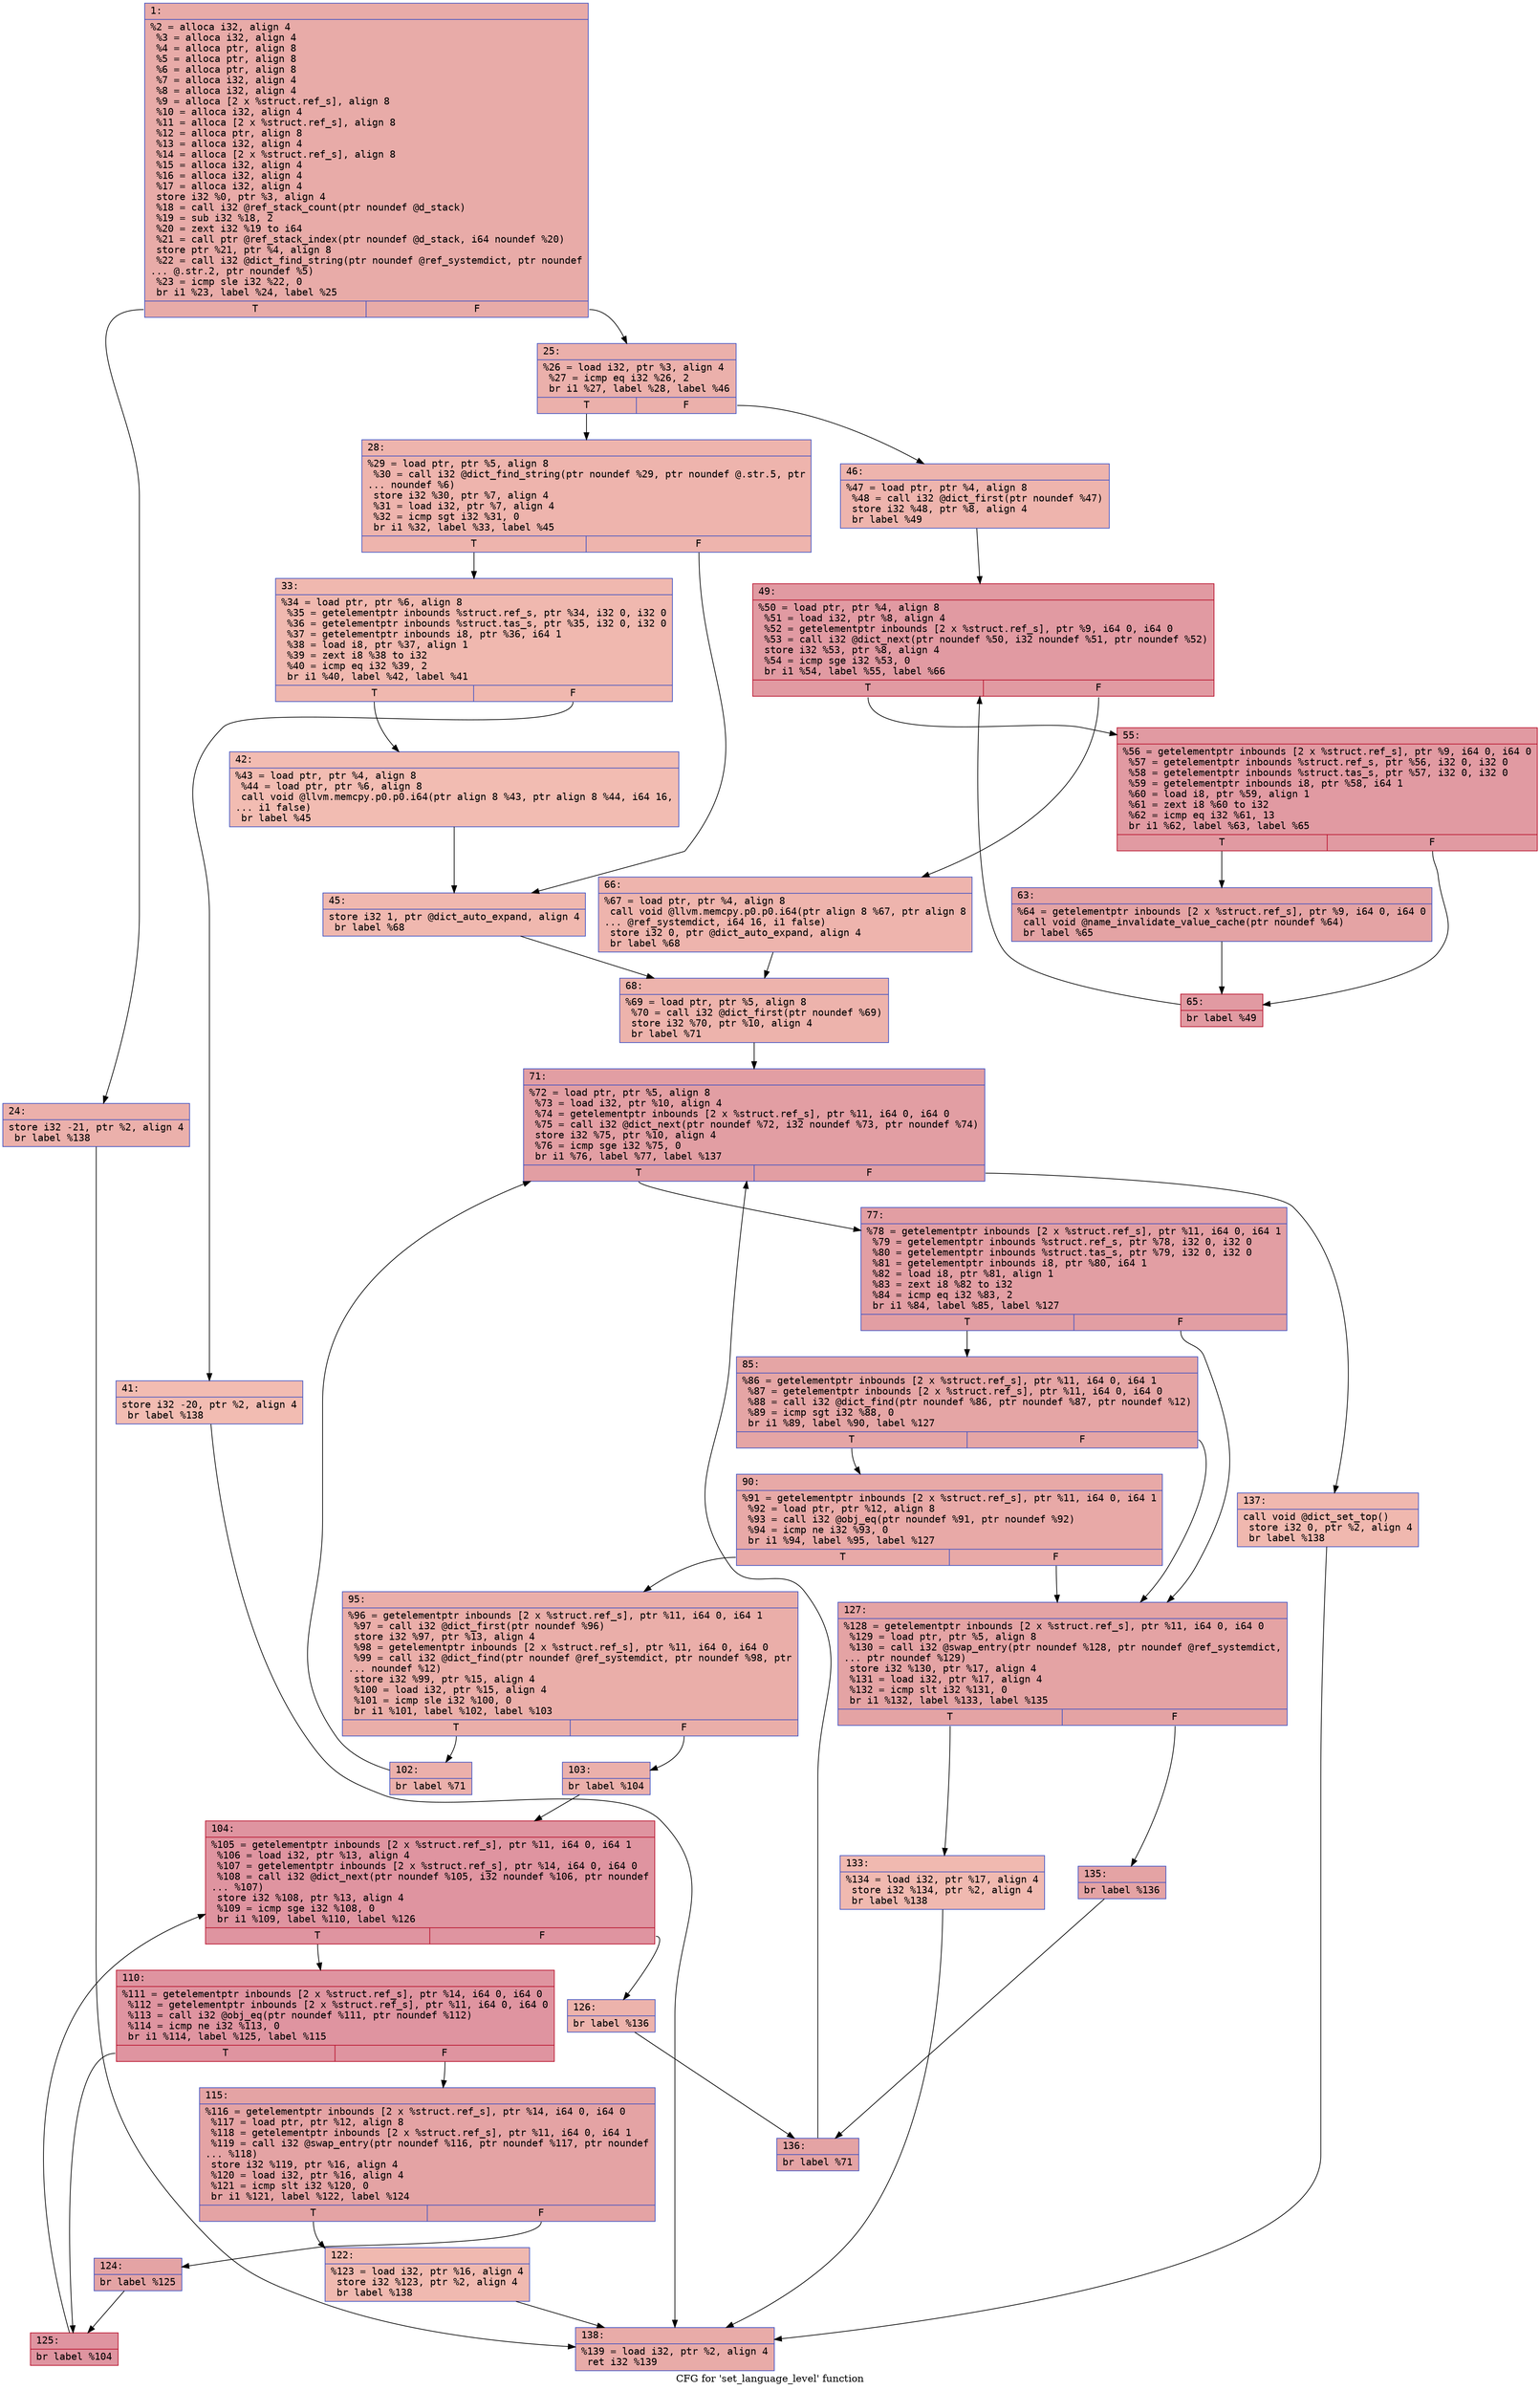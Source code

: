 digraph "CFG for 'set_language_level' function" {
	label="CFG for 'set_language_level' function";

	Node0x600000e46da0 [shape=record,color="#3d50c3ff", style=filled, fillcolor="#cc403a70" fontname="Courier",label="{1:\l|  %2 = alloca i32, align 4\l  %3 = alloca i32, align 4\l  %4 = alloca ptr, align 8\l  %5 = alloca ptr, align 8\l  %6 = alloca ptr, align 8\l  %7 = alloca i32, align 4\l  %8 = alloca i32, align 4\l  %9 = alloca [2 x %struct.ref_s], align 8\l  %10 = alloca i32, align 4\l  %11 = alloca [2 x %struct.ref_s], align 8\l  %12 = alloca ptr, align 8\l  %13 = alloca i32, align 4\l  %14 = alloca [2 x %struct.ref_s], align 8\l  %15 = alloca i32, align 4\l  %16 = alloca i32, align 4\l  %17 = alloca i32, align 4\l  store i32 %0, ptr %3, align 4\l  %18 = call i32 @ref_stack_count(ptr noundef @d_stack)\l  %19 = sub i32 %18, 2\l  %20 = zext i32 %19 to i64\l  %21 = call ptr @ref_stack_index(ptr noundef @d_stack, i64 noundef %20)\l  store ptr %21, ptr %4, align 8\l  %22 = call i32 @dict_find_string(ptr noundef @ref_systemdict, ptr noundef\l... @.str.2, ptr noundef %5)\l  %23 = icmp sle i32 %22, 0\l  br i1 %23, label %24, label %25\l|{<s0>T|<s1>F}}"];
	Node0x600000e46da0:s0 -> Node0x600000e46df0[tooltip="1 -> 24\nProbability 50.00%" ];
	Node0x600000e46da0:s1 -> Node0x600000e46e40[tooltip="1 -> 25\nProbability 50.00%" ];
	Node0x600000e46df0 [shape=record,color="#3d50c3ff", style=filled, fillcolor="#d24b4070" fontname="Courier",label="{24:\l|  store i32 -21, ptr %2, align 4\l  br label %138\l}"];
	Node0x600000e46df0 -> Node0x600000e47840[tooltip="24 -> 138\nProbability 100.00%" ];
	Node0x600000e46e40 [shape=record,color="#3d50c3ff", style=filled, fillcolor="#d24b4070" fontname="Courier",label="{25:\l|  %26 = load i32, ptr %3, align 4\l  %27 = icmp eq i32 %26, 2\l  br i1 %27, label %28, label %46\l|{<s0>T|<s1>F}}"];
	Node0x600000e46e40:s0 -> Node0x600000e46e90[tooltip="25 -> 28\nProbability 50.00%" ];
	Node0x600000e46e40:s1 -> Node0x600000e47020[tooltip="25 -> 46\nProbability 50.00%" ];
	Node0x600000e46e90 [shape=record,color="#3d50c3ff", style=filled, fillcolor="#d8564670" fontname="Courier",label="{28:\l|  %29 = load ptr, ptr %5, align 8\l  %30 = call i32 @dict_find_string(ptr noundef %29, ptr noundef @.str.5, ptr\l... noundef %6)\l  store i32 %30, ptr %7, align 4\l  %31 = load i32, ptr %7, align 4\l  %32 = icmp sgt i32 %31, 0\l  br i1 %32, label %33, label %45\l|{<s0>T|<s1>F}}"];
	Node0x600000e46e90:s0 -> Node0x600000e46ee0[tooltip="28 -> 33\nProbability 62.50%" ];
	Node0x600000e46e90:s1 -> Node0x600000e46fd0[tooltip="28 -> 45\nProbability 37.50%" ];
	Node0x600000e46ee0 [shape=record,color="#3d50c3ff", style=filled, fillcolor="#dc5d4a70" fontname="Courier",label="{33:\l|  %34 = load ptr, ptr %6, align 8\l  %35 = getelementptr inbounds %struct.ref_s, ptr %34, i32 0, i32 0\l  %36 = getelementptr inbounds %struct.tas_s, ptr %35, i32 0, i32 0\l  %37 = getelementptr inbounds i8, ptr %36, i64 1\l  %38 = load i8, ptr %37, align 1\l  %39 = zext i8 %38 to i32\l  %40 = icmp eq i32 %39, 2\l  br i1 %40, label %42, label %41\l|{<s0>T|<s1>F}}"];
	Node0x600000e46ee0:s0 -> Node0x600000e46f80[tooltip="33 -> 42\nProbability 50.00%" ];
	Node0x600000e46ee0:s1 -> Node0x600000e46f30[tooltip="33 -> 41\nProbability 50.00%" ];
	Node0x600000e46f30 [shape=record,color="#3d50c3ff", style=filled, fillcolor="#e1675170" fontname="Courier",label="{41:\l|  store i32 -20, ptr %2, align 4\l  br label %138\l}"];
	Node0x600000e46f30 -> Node0x600000e47840[tooltip="41 -> 138\nProbability 100.00%" ];
	Node0x600000e46f80 [shape=record,color="#3d50c3ff", style=filled, fillcolor="#e1675170" fontname="Courier",label="{42:\l|  %43 = load ptr, ptr %4, align 8\l  %44 = load ptr, ptr %6, align 8\l  call void @llvm.memcpy.p0.p0.i64(ptr align 8 %43, ptr align 8 %44, i64 16,\l... i1 false)\l  br label %45\l}"];
	Node0x600000e46f80 -> Node0x600000e46fd0[tooltip="42 -> 45\nProbability 100.00%" ];
	Node0x600000e46fd0 [shape=record,color="#3d50c3ff", style=filled, fillcolor="#dc5d4a70" fontname="Courier",label="{45:\l|  store i32 1, ptr @dict_auto_expand, align 4\l  br label %68\l}"];
	Node0x600000e46fd0 -> Node0x600000e47200[tooltip="45 -> 68\nProbability 100.00%" ];
	Node0x600000e47020 [shape=record,color="#3d50c3ff", style=filled, fillcolor="#d8564670" fontname="Courier",label="{46:\l|  %47 = load ptr, ptr %4, align 8\l  %48 = call i32 @dict_first(ptr noundef %47)\l  store i32 %48, ptr %8, align 4\l  br label %49\l}"];
	Node0x600000e47020 -> Node0x600000e47070[tooltip="46 -> 49\nProbability 100.00%" ];
	Node0x600000e47070 [shape=record,color="#b70d28ff", style=filled, fillcolor="#bb1b2c70" fontname="Courier",label="{49:\l|  %50 = load ptr, ptr %4, align 8\l  %51 = load i32, ptr %8, align 4\l  %52 = getelementptr inbounds [2 x %struct.ref_s], ptr %9, i64 0, i64 0\l  %53 = call i32 @dict_next(ptr noundef %50, i32 noundef %51, ptr noundef %52)\l  store i32 %53, ptr %8, align 4\l  %54 = icmp sge i32 %53, 0\l  br i1 %54, label %55, label %66\l|{<s0>T|<s1>F}}"];
	Node0x600000e47070:s0 -> Node0x600000e470c0[tooltip="49 -> 55\nProbability 96.88%" ];
	Node0x600000e47070:s1 -> Node0x600000e471b0[tooltip="49 -> 66\nProbability 3.12%" ];
	Node0x600000e470c0 [shape=record,color="#b70d28ff", style=filled, fillcolor="#bb1b2c70" fontname="Courier",label="{55:\l|  %56 = getelementptr inbounds [2 x %struct.ref_s], ptr %9, i64 0, i64 0\l  %57 = getelementptr inbounds %struct.ref_s, ptr %56, i32 0, i32 0\l  %58 = getelementptr inbounds %struct.tas_s, ptr %57, i32 0, i32 0\l  %59 = getelementptr inbounds i8, ptr %58, i64 1\l  %60 = load i8, ptr %59, align 1\l  %61 = zext i8 %60 to i32\l  %62 = icmp eq i32 %61, 13\l  br i1 %62, label %63, label %65\l|{<s0>T|<s1>F}}"];
	Node0x600000e470c0:s0 -> Node0x600000e47110[tooltip="55 -> 63\nProbability 50.00%" ];
	Node0x600000e470c0:s1 -> Node0x600000e47160[tooltip="55 -> 65\nProbability 50.00%" ];
	Node0x600000e47110 [shape=record,color="#3d50c3ff", style=filled, fillcolor="#c32e3170" fontname="Courier",label="{63:\l|  %64 = getelementptr inbounds [2 x %struct.ref_s], ptr %9, i64 0, i64 0\l  call void @name_invalidate_value_cache(ptr noundef %64)\l  br label %65\l}"];
	Node0x600000e47110 -> Node0x600000e47160[tooltip="63 -> 65\nProbability 100.00%" ];
	Node0x600000e47160 [shape=record,color="#b70d28ff", style=filled, fillcolor="#bb1b2c70" fontname="Courier",label="{65:\l|  br label %49\l}"];
	Node0x600000e47160 -> Node0x600000e47070[tooltip="65 -> 49\nProbability 100.00%" ];
	Node0x600000e471b0 [shape=record,color="#3d50c3ff", style=filled, fillcolor="#d8564670" fontname="Courier",label="{66:\l|  %67 = load ptr, ptr %4, align 8\l  call void @llvm.memcpy.p0.p0.i64(ptr align 8 %67, ptr align 8\l... @ref_systemdict, i64 16, i1 false)\l  store i32 0, ptr @dict_auto_expand, align 4\l  br label %68\l}"];
	Node0x600000e471b0 -> Node0x600000e47200[tooltip="66 -> 68\nProbability 100.00%" ];
	Node0x600000e47200 [shape=record,color="#3d50c3ff", style=filled, fillcolor="#d6524470" fontname="Courier",label="{68:\l|  %69 = load ptr, ptr %5, align 8\l  %70 = call i32 @dict_first(ptr noundef %69)\l  store i32 %70, ptr %10, align 4\l  br label %71\l}"];
	Node0x600000e47200 -> Node0x600000e47250[tooltip="68 -> 71\nProbability 100.00%" ];
	Node0x600000e47250 [shape=record,color="#3d50c3ff", style=filled, fillcolor="#be242e70" fontname="Courier",label="{71:\l|  %72 = load ptr, ptr %5, align 8\l  %73 = load i32, ptr %10, align 4\l  %74 = getelementptr inbounds [2 x %struct.ref_s], ptr %11, i64 0, i64 0\l  %75 = call i32 @dict_next(ptr noundef %72, i32 noundef %73, ptr noundef %74)\l  store i32 %75, ptr %10, align 4\l  %76 = icmp sge i32 %75, 0\l  br i1 %76, label %77, label %137\l|{<s0>T|<s1>F}}"];
	Node0x600000e47250:s0 -> Node0x600000e472a0[tooltip="71 -> 77\nProbability 96.88%" ];
	Node0x600000e47250:s1 -> Node0x600000e477f0[tooltip="71 -> 137\nProbability 3.12%" ];
	Node0x600000e472a0 [shape=record,color="#3d50c3ff", style=filled, fillcolor="#be242e70" fontname="Courier",label="{77:\l|  %78 = getelementptr inbounds [2 x %struct.ref_s], ptr %11, i64 0, i64 1\l  %79 = getelementptr inbounds %struct.ref_s, ptr %78, i32 0, i32 0\l  %80 = getelementptr inbounds %struct.tas_s, ptr %79, i32 0, i32 0\l  %81 = getelementptr inbounds i8, ptr %80, i64 1\l  %82 = load i8, ptr %81, align 1\l  %83 = zext i8 %82 to i32\l  %84 = icmp eq i32 %83, 2\l  br i1 %84, label %85, label %127\l|{<s0>T|<s1>F}}"];
	Node0x600000e472a0:s0 -> Node0x600000e472f0[tooltip="77 -> 85\nProbability 50.00%" ];
	Node0x600000e472a0:s1 -> Node0x600000e476b0[tooltip="77 -> 127\nProbability 50.00%" ];
	Node0x600000e472f0 [shape=record,color="#3d50c3ff", style=filled, fillcolor="#c5333470" fontname="Courier",label="{85:\l|  %86 = getelementptr inbounds [2 x %struct.ref_s], ptr %11, i64 0, i64 1\l  %87 = getelementptr inbounds [2 x %struct.ref_s], ptr %11, i64 0, i64 0\l  %88 = call i32 @dict_find(ptr noundef %86, ptr noundef %87, ptr noundef %12)\l  %89 = icmp sgt i32 %88, 0\l  br i1 %89, label %90, label %127\l|{<s0>T|<s1>F}}"];
	Node0x600000e472f0:s0 -> Node0x600000e47340[tooltip="85 -> 90\nProbability 62.50%" ];
	Node0x600000e472f0:s1 -> Node0x600000e476b0[tooltip="85 -> 127\nProbability 37.50%" ];
	Node0x600000e47340 [shape=record,color="#3d50c3ff", style=filled, fillcolor="#ca3b3770" fontname="Courier",label="{90:\l|  %91 = getelementptr inbounds [2 x %struct.ref_s], ptr %11, i64 0, i64 1\l  %92 = load ptr, ptr %12, align 8\l  %93 = call i32 @obj_eq(ptr noundef %91, ptr noundef %92)\l  %94 = icmp ne i32 %93, 0\l  br i1 %94, label %95, label %127\l|{<s0>T|<s1>F}}"];
	Node0x600000e47340:s0 -> Node0x600000e47390[tooltip="90 -> 95\nProbability 62.50%" ];
	Node0x600000e47340:s1 -> Node0x600000e476b0[tooltip="90 -> 127\nProbability 37.50%" ];
	Node0x600000e47390 [shape=record,color="#3d50c3ff", style=filled, fillcolor="#d0473d70" fontname="Courier",label="{95:\l|  %96 = getelementptr inbounds [2 x %struct.ref_s], ptr %11, i64 0, i64 1\l  %97 = call i32 @dict_first(ptr noundef %96)\l  store i32 %97, ptr %13, align 4\l  %98 = getelementptr inbounds [2 x %struct.ref_s], ptr %11, i64 0, i64 0\l  %99 = call i32 @dict_find(ptr noundef @ref_systemdict, ptr noundef %98, ptr\l... noundef %12)\l  store i32 %99, ptr %15, align 4\l  %100 = load i32, ptr %15, align 4\l  %101 = icmp sle i32 %100, 0\l  br i1 %101, label %102, label %103\l|{<s0>T|<s1>F}}"];
	Node0x600000e47390:s0 -> Node0x600000e473e0[tooltip="95 -> 102\nProbability 50.00%" ];
	Node0x600000e47390:s1 -> Node0x600000e47430[tooltip="95 -> 103\nProbability 50.00%" ];
	Node0x600000e473e0 [shape=record,color="#3d50c3ff", style=filled, fillcolor="#d24b4070" fontname="Courier",label="{102:\l|  br label %71\l}"];
	Node0x600000e473e0 -> Node0x600000e47250[tooltip="102 -> 71\nProbability 100.00%" ];
	Node0x600000e47430 [shape=record,color="#3d50c3ff", style=filled, fillcolor="#d24b4070" fontname="Courier",label="{103:\l|  br label %104\l}"];
	Node0x600000e47430 -> Node0x600000e47480[tooltip="103 -> 104\nProbability 100.00%" ];
	Node0x600000e47480 [shape=record,color="#b70d28ff", style=filled, fillcolor="#b70d2870" fontname="Courier",label="{104:\l|  %105 = getelementptr inbounds [2 x %struct.ref_s], ptr %11, i64 0, i64 1\l  %106 = load i32, ptr %13, align 4\l  %107 = getelementptr inbounds [2 x %struct.ref_s], ptr %14, i64 0, i64 0\l  %108 = call i32 @dict_next(ptr noundef %105, i32 noundef %106, ptr noundef\l... %107)\l  store i32 %108, ptr %13, align 4\l  %109 = icmp sge i32 %108, 0\l  br i1 %109, label %110, label %126\l|{<s0>T|<s1>F}}"];
	Node0x600000e47480:s0 -> Node0x600000e474d0[tooltip="104 -> 110\nProbability 96.88%" ];
	Node0x600000e47480:s1 -> Node0x600000e47660[tooltip="104 -> 126\nProbability 3.12%" ];
	Node0x600000e474d0 [shape=record,color="#b70d28ff", style=filled, fillcolor="#b70d2870" fontname="Courier",label="{110:\l|  %111 = getelementptr inbounds [2 x %struct.ref_s], ptr %14, i64 0, i64 0\l  %112 = getelementptr inbounds [2 x %struct.ref_s], ptr %11, i64 0, i64 0\l  %113 = call i32 @obj_eq(ptr noundef %111, ptr noundef %112)\l  %114 = icmp ne i32 %113, 0\l  br i1 %114, label %125, label %115\l|{<s0>T|<s1>F}}"];
	Node0x600000e474d0:s0 -> Node0x600000e47610[tooltip="110 -> 125\nProbability 62.50%" ];
	Node0x600000e474d0:s1 -> Node0x600000e47520[tooltip="110 -> 115\nProbability 37.50%" ];
	Node0x600000e47520 [shape=record,color="#3d50c3ff", style=filled, fillcolor="#c32e3170" fontname="Courier",label="{115:\l|  %116 = getelementptr inbounds [2 x %struct.ref_s], ptr %14, i64 0, i64 0\l  %117 = load ptr, ptr %12, align 8\l  %118 = getelementptr inbounds [2 x %struct.ref_s], ptr %11, i64 0, i64 1\l  %119 = call i32 @swap_entry(ptr noundef %116, ptr noundef %117, ptr noundef\l... %118)\l  store i32 %119, ptr %16, align 4\l  %120 = load i32, ptr %16, align 4\l  %121 = icmp slt i32 %120, 0\l  br i1 %121, label %122, label %124\l|{<s0>T|<s1>F}}"];
	Node0x600000e47520:s0 -> Node0x600000e47570[tooltip="115 -> 122\nProbability 3.12%" ];
	Node0x600000e47520:s1 -> Node0x600000e475c0[tooltip="115 -> 124\nProbability 96.88%" ];
	Node0x600000e47570 [shape=record,color="#3d50c3ff", style=filled, fillcolor="#de614d70" fontname="Courier",label="{122:\l|  %123 = load i32, ptr %16, align 4\l  store i32 %123, ptr %2, align 4\l  br label %138\l}"];
	Node0x600000e47570 -> Node0x600000e47840[tooltip="122 -> 138\nProbability 100.00%" ];
	Node0x600000e475c0 [shape=record,color="#3d50c3ff", style=filled, fillcolor="#c32e3170" fontname="Courier",label="{124:\l|  br label %125\l}"];
	Node0x600000e475c0 -> Node0x600000e47610[tooltip="124 -> 125\nProbability 100.00%" ];
	Node0x600000e47610 [shape=record,color="#b70d28ff", style=filled, fillcolor="#b70d2870" fontname="Courier",label="{125:\l|  br label %104\l}"];
	Node0x600000e47610 -> Node0x600000e47480[tooltip="125 -> 104\nProbability 100.00%" ];
	Node0x600000e47660 [shape=record,color="#3d50c3ff", style=filled, fillcolor="#d6524470" fontname="Courier",label="{126:\l|  br label %136\l}"];
	Node0x600000e47660 -> Node0x600000e477a0[tooltip="126 -> 136\nProbability 100.00%" ];
	Node0x600000e476b0 [shape=record,color="#3d50c3ff", style=filled, fillcolor="#c32e3170" fontname="Courier",label="{127:\l|  %128 = getelementptr inbounds [2 x %struct.ref_s], ptr %11, i64 0, i64 0\l  %129 = load ptr, ptr %5, align 8\l  %130 = call i32 @swap_entry(ptr noundef %128, ptr noundef @ref_systemdict,\l... ptr noundef %129)\l  store i32 %130, ptr %17, align 4\l  %131 = load i32, ptr %17, align 4\l  %132 = icmp slt i32 %131, 0\l  br i1 %132, label %133, label %135\l|{<s0>T|<s1>F}}"];
	Node0x600000e476b0:s0 -> Node0x600000e47700[tooltip="127 -> 133\nProbability 3.12%" ];
	Node0x600000e476b0:s1 -> Node0x600000e47750[tooltip="127 -> 135\nProbability 96.88%" ];
	Node0x600000e47700 [shape=record,color="#3d50c3ff", style=filled, fillcolor="#de614d70" fontname="Courier",label="{133:\l|  %134 = load i32, ptr %17, align 4\l  store i32 %134, ptr %2, align 4\l  br label %138\l}"];
	Node0x600000e47700 -> Node0x600000e47840[tooltip="133 -> 138\nProbability 100.00%" ];
	Node0x600000e47750 [shape=record,color="#3d50c3ff", style=filled, fillcolor="#c32e3170" fontname="Courier",label="{135:\l|  br label %136\l}"];
	Node0x600000e47750 -> Node0x600000e477a0[tooltip="135 -> 136\nProbability 100.00%" ];
	Node0x600000e477a0 [shape=record,color="#3d50c3ff", style=filled, fillcolor="#c32e3170" fontname="Courier",label="{136:\l|  br label %71\l}"];
	Node0x600000e477a0 -> Node0x600000e47250[tooltip="136 -> 71\nProbability 100.00%" ];
	Node0x600000e477f0 [shape=record,color="#3d50c3ff", style=filled, fillcolor="#dc5d4a70" fontname="Courier",label="{137:\l|  call void @dict_set_top()\l  store i32 0, ptr %2, align 4\l  br label %138\l}"];
	Node0x600000e477f0 -> Node0x600000e47840[tooltip="137 -> 138\nProbability 100.00%" ];
	Node0x600000e47840 [shape=record,color="#3d50c3ff", style=filled, fillcolor="#cc403a70" fontname="Courier",label="{138:\l|  %139 = load i32, ptr %2, align 4\l  ret i32 %139\l}"];
}
